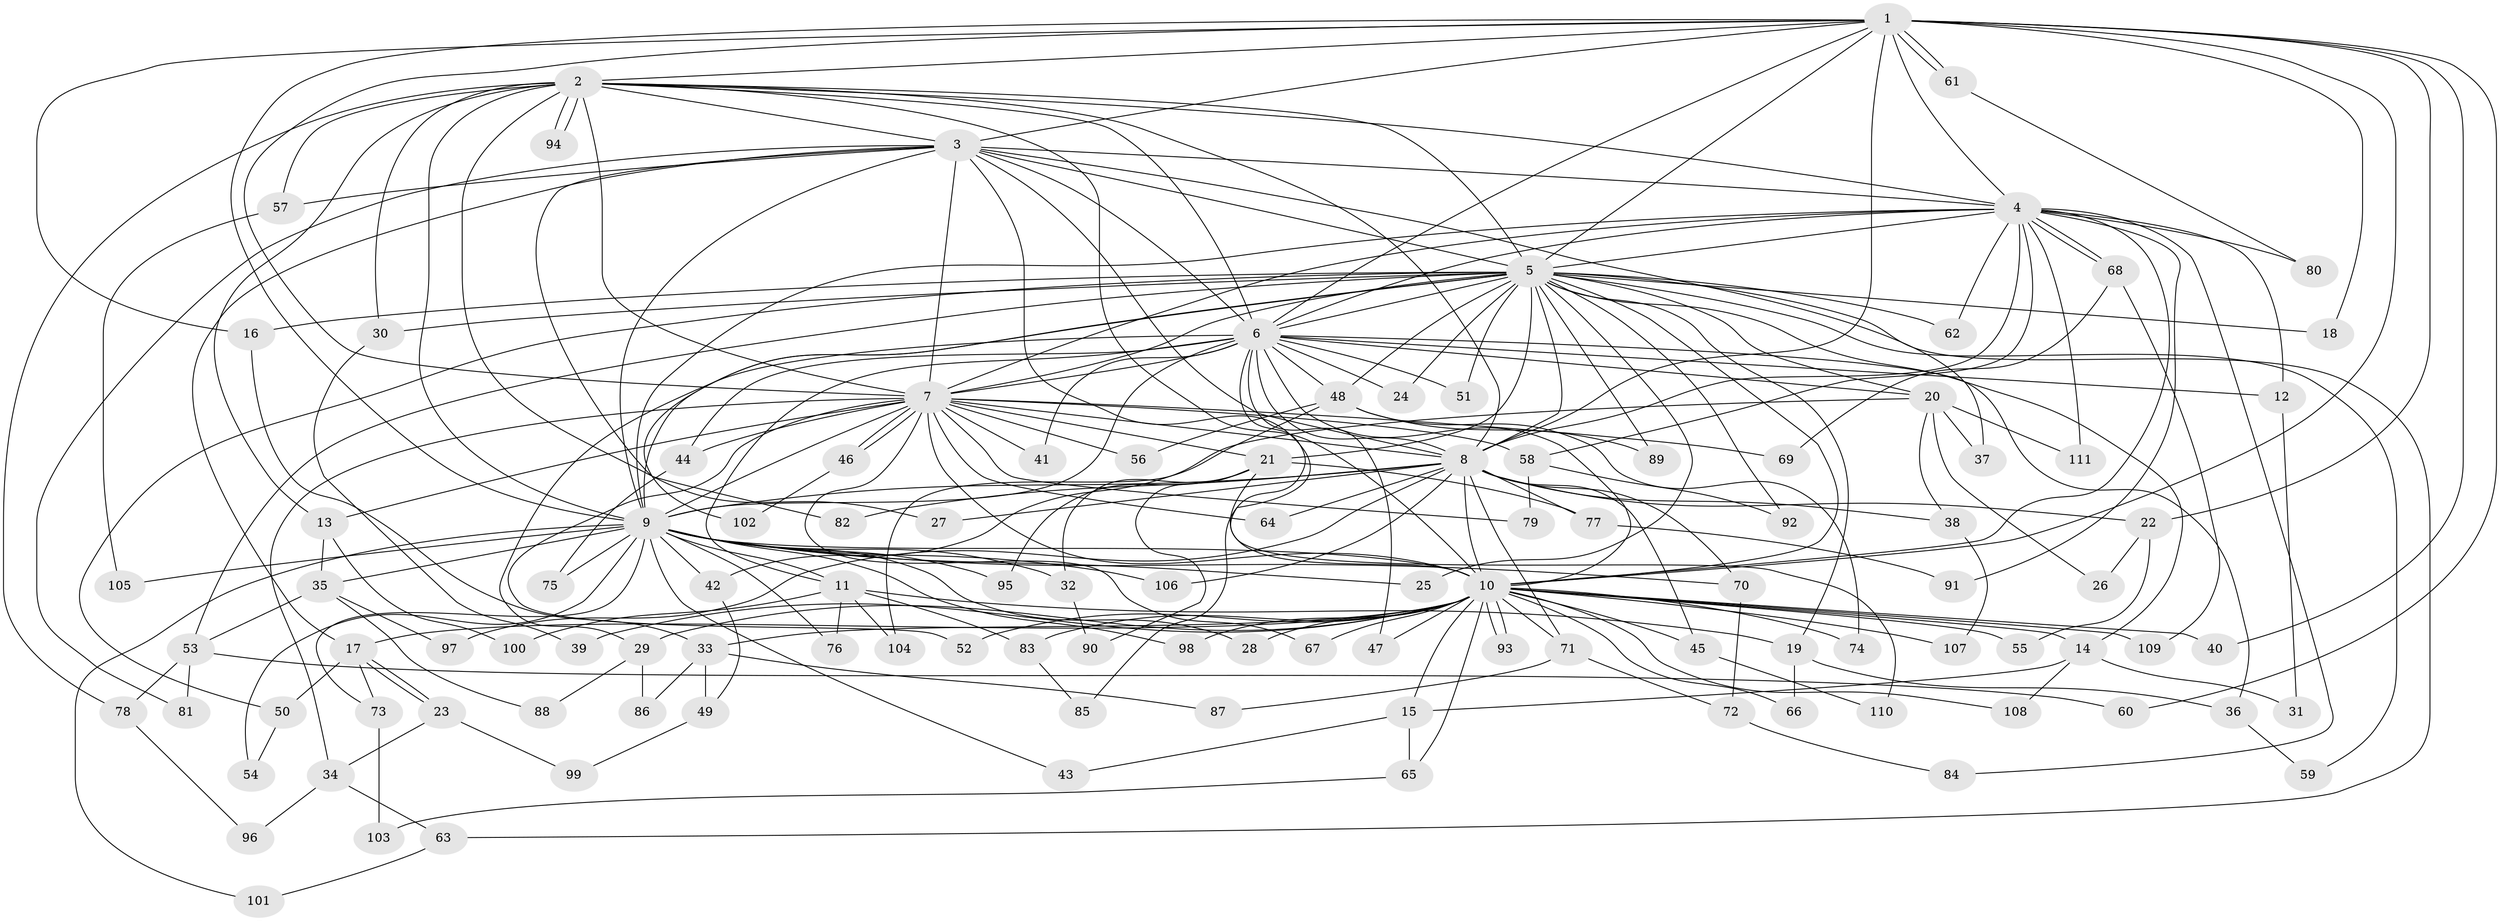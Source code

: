 // Generated by graph-tools (version 1.1) at 2025/46/03/09/25 04:46:04]
// undirected, 111 vertices, 247 edges
graph export_dot {
graph [start="1"]
  node [color=gray90,style=filled];
  1;
  2;
  3;
  4;
  5;
  6;
  7;
  8;
  9;
  10;
  11;
  12;
  13;
  14;
  15;
  16;
  17;
  18;
  19;
  20;
  21;
  22;
  23;
  24;
  25;
  26;
  27;
  28;
  29;
  30;
  31;
  32;
  33;
  34;
  35;
  36;
  37;
  38;
  39;
  40;
  41;
  42;
  43;
  44;
  45;
  46;
  47;
  48;
  49;
  50;
  51;
  52;
  53;
  54;
  55;
  56;
  57;
  58;
  59;
  60;
  61;
  62;
  63;
  64;
  65;
  66;
  67;
  68;
  69;
  70;
  71;
  72;
  73;
  74;
  75;
  76;
  77;
  78;
  79;
  80;
  81;
  82;
  83;
  84;
  85;
  86;
  87;
  88;
  89;
  90;
  91;
  92;
  93;
  94;
  95;
  96;
  97;
  98;
  99;
  100;
  101;
  102;
  103;
  104;
  105;
  106;
  107;
  108;
  109;
  110;
  111;
  1 -- 2;
  1 -- 3;
  1 -- 4;
  1 -- 5;
  1 -- 6;
  1 -- 7;
  1 -- 8;
  1 -- 9;
  1 -- 10;
  1 -- 16;
  1 -- 18;
  1 -- 22;
  1 -- 40;
  1 -- 60;
  1 -- 61;
  1 -- 61;
  2 -- 3;
  2 -- 4;
  2 -- 5;
  2 -- 6;
  2 -- 7;
  2 -- 8;
  2 -- 9;
  2 -- 10;
  2 -- 13;
  2 -- 27;
  2 -- 30;
  2 -- 57;
  2 -- 78;
  2 -- 94;
  2 -- 94;
  3 -- 4;
  3 -- 5;
  3 -- 6;
  3 -- 7;
  3 -- 8;
  3 -- 9;
  3 -- 10;
  3 -- 17;
  3 -- 37;
  3 -- 57;
  3 -- 81;
  3 -- 82;
  4 -- 5;
  4 -- 6;
  4 -- 7;
  4 -- 8;
  4 -- 9;
  4 -- 10;
  4 -- 12;
  4 -- 58;
  4 -- 62;
  4 -- 68;
  4 -- 68;
  4 -- 80;
  4 -- 84;
  4 -- 91;
  4 -- 111;
  5 -- 6;
  5 -- 7;
  5 -- 8;
  5 -- 9;
  5 -- 10;
  5 -- 14;
  5 -- 16;
  5 -- 18;
  5 -- 19;
  5 -- 20;
  5 -- 21;
  5 -- 24;
  5 -- 25;
  5 -- 30;
  5 -- 48;
  5 -- 50;
  5 -- 51;
  5 -- 53;
  5 -- 59;
  5 -- 62;
  5 -- 63;
  5 -- 89;
  5 -- 92;
  5 -- 102;
  6 -- 7;
  6 -- 8;
  6 -- 9;
  6 -- 10;
  6 -- 11;
  6 -- 12;
  6 -- 20;
  6 -- 24;
  6 -- 29;
  6 -- 36;
  6 -- 41;
  6 -- 44;
  6 -- 47;
  6 -- 48;
  6 -- 51;
  6 -- 85;
  7 -- 8;
  7 -- 9;
  7 -- 10;
  7 -- 13;
  7 -- 21;
  7 -- 34;
  7 -- 41;
  7 -- 44;
  7 -- 46;
  7 -- 46;
  7 -- 52;
  7 -- 56;
  7 -- 58;
  7 -- 64;
  7 -- 67;
  7 -- 69;
  7 -- 79;
  8 -- 9;
  8 -- 10;
  8 -- 22;
  8 -- 27;
  8 -- 38;
  8 -- 45;
  8 -- 64;
  8 -- 70;
  8 -- 71;
  8 -- 77;
  8 -- 82;
  8 -- 97;
  8 -- 106;
  9 -- 10;
  9 -- 11;
  9 -- 25;
  9 -- 28;
  9 -- 32;
  9 -- 35;
  9 -- 42;
  9 -- 43;
  9 -- 54;
  9 -- 70;
  9 -- 73;
  9 -- 75;
  9 -- 76;
  9 -- 95;
  9 -- 98;
  9 -- 101;
  9 -- 105;
  9 -- 106;
  10 -- 14;
  10 -- 15;
  10 -- 17;
  10 -- 28;
  10 -- 29;
  10 -- 33;
  10 -- 39;
  10 -- 40;
  10 -- 45;
  10 -- 47;
  10 -- 52;
  10 -- 55;
  10 -- 65;
  10 -- 66;
  10 -- 67;
  10 -- 71;
  10 -- 74;
  10 -- 83;
  10 -- 93;
  10 -- 93;
  10 -- 98;
  10 -- 107;
  10 -- 108;
  10 -- 109;
  11 -- 19;
  11 -- 76;
  11 -- 83;
  11 -- 100;
  11 -- 104;
  12 -- 31;
  13 -- 35;
  13 -- 100;
  14 -- 15;
  14 -- 31;
  14 -- 108;
  15 -- 43;
  15 -- 65;
  16 -- 33;
  17 -- 23;
  17 -- 23;
  17 -- 50;
  17 -- 73;
  19 -- 36;
  19 -- 66;
  20 -- 26;
  20 -- 37;
  20 -- 38;
  20 -- 42;
  20 -- 111;
  21 -- 32;
  21 -- 77;
  21 -- 90;
  21 -- 95;
  21 -- 110;
  22 -- 26;
  22 -- 55;
  23 -- 34;
  23 -- 99;
  29 -- 86;
  29 -- 88;
  30 -- 39;
  32 -- 90;
  33 -- 49;
  33 -- 86;
  33 -- 87;
  34 -- 63;
  34 -- 96;
  35 -- 53;
  35 -- 88;
  35 -- 97;
  36 -- 59;
  38 -- 107;
  42 -- 49;
  44 -- 75;
  45 -- 110;
  46 -- 102;
  48 -- 56;
  48 -- 74;
  48 -- 89;
  48 -- 104;
  49 -- 99;
  50 -- 54;
  53 -- 60;
  53 -- 78;
  53 -- 81;
  57 -- 105;
  58 -- 79;
  58 -- 92;
  61 -- 80;
  63 -- 101;
  65 -- 103;
  68 -- 69;
  68 -- 109;
  70 -- 72;
  71 -- 72;
  71 -- 87;
  72 -- 84;
  73 -- 103;
  77 -- 91;
  78 -- 96;
  83 -- 85;
}

